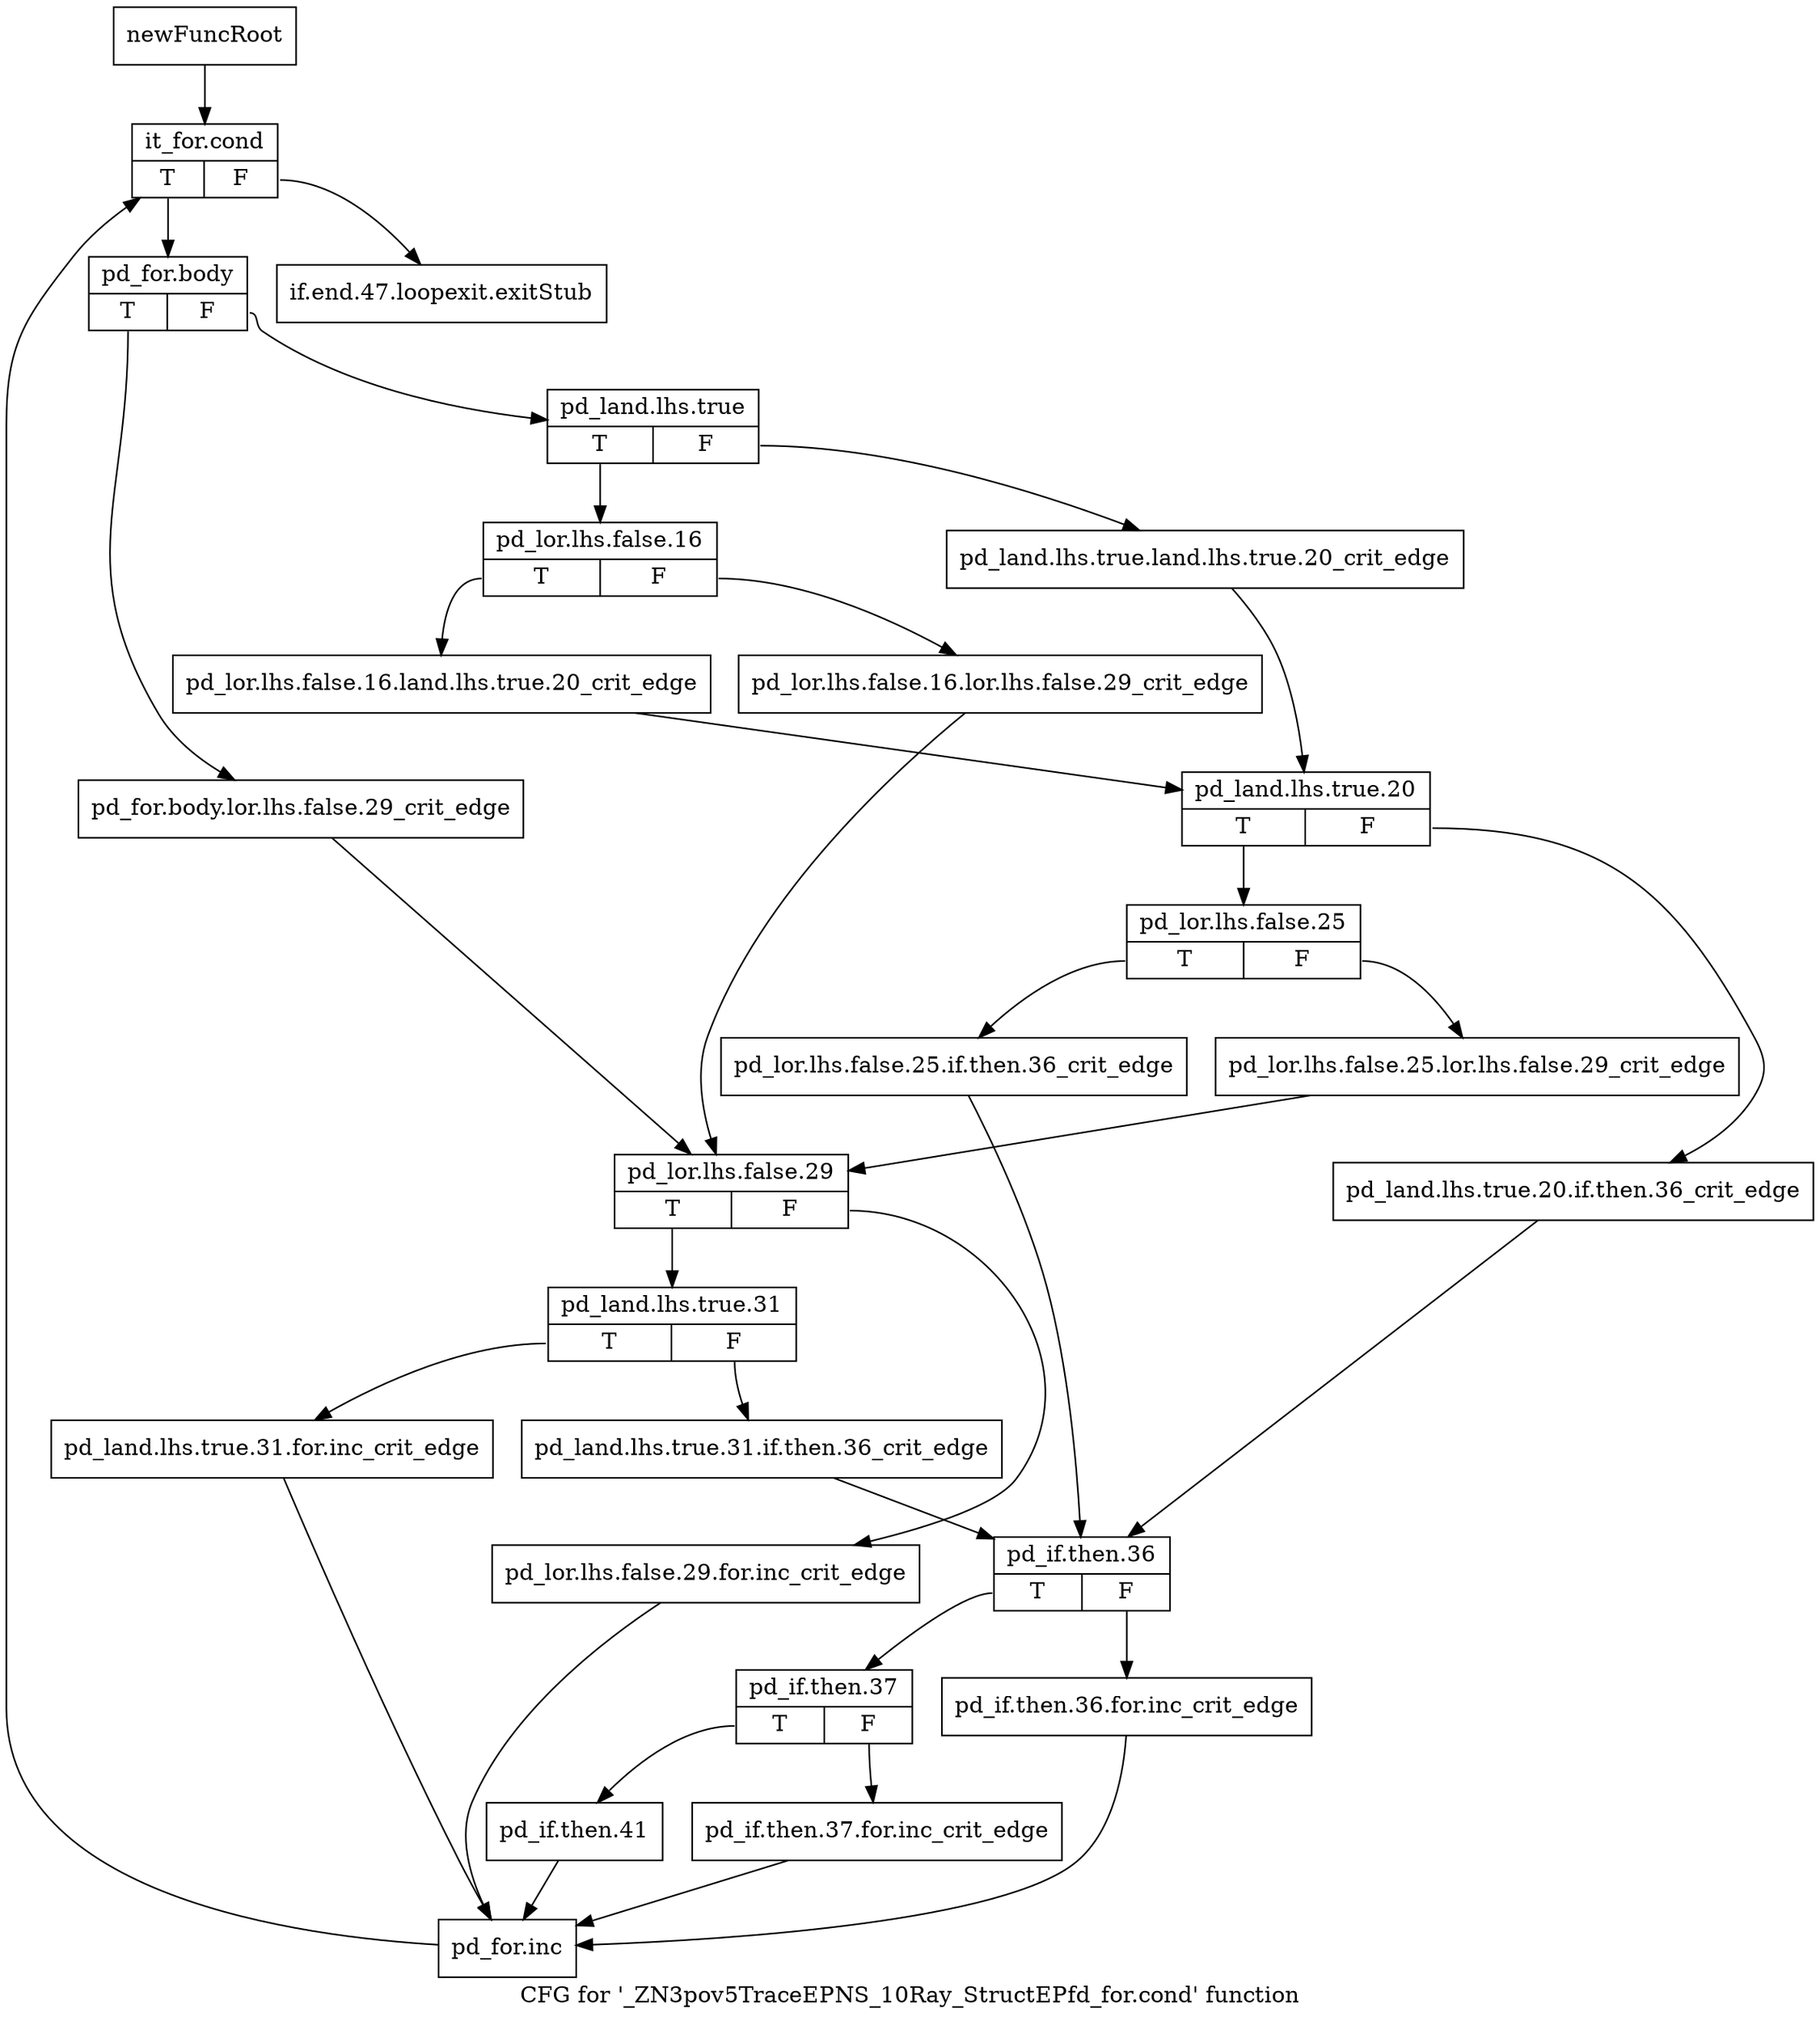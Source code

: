 digraph "CFG for '_ZN3pov5TraceEPNS_10Ray_StructEPfd_for.cond' function" {
	label="CFG for '_ZN3pov5TraceEPNS_10Ray_StructEPfd_for.cond' function";

	Node0x2bd1080 [shape=record,label="{newFuncRoot}"];
	Node0x2bd1080 -> Node0x2bd1120;
	Node0x2bd10d0 [shape=record,label="{if.end.47.loopexit.exitStub}"];
	Node0x2bd1120 [shape=record,label="{it_for.cond|{<s0>T|<s1>F}}"];
	Node0x2bd1120:s0 -> Node0x2bd1170;
	Node0x2bd1120:s1 -> Node0x2bd10d0;
	Node0x2bd1170 [shape=record,label="{pd_for.body|{<s0>T|<s1>F}}"];
	Node0x2bd1170:s0 -> Node0x2bd14e0;
	Node0x2bd1170:s1 -> Node0x2bd11c0;
	Node0x2bd11c0 [shape=record,label="{pd_land.lhs.true|{<s0>T|<s1>F}}"];
	Node0x2bd11c0:s0 -> Node0x2bd1260;
	Node0x2bd11c0:s1 -> Node0x2bd1210;
	Node0x2bd1210 [shape=record,label="{pd_land.lhs.true.land.lhs.true.20_crit_edge}"];
	Node0x2bd1210 -> Node0x2bd1350;
	Node0x2bd1260 [shape=record,label="{pd_lor.lhs.false.16|{<s0>T|<s1>F}}"];
	Node0x2bd1260:s0 -> Node0x2bd1300;
	Node0x2bd1260:s1 -> Node0x2bd12b0;
	Node0x2bd12b0 [shape=record,label="{pd_lor.lhs.false.16.lor.lhs.false.29_crit_edge}"];
	Node0x2bd12b0 -> Node0x2bd1530;
	Node0x2bd1300 [shape=record,label="{pd_lor.lhs.false.16.land.lhs.true.20_crit_edge}"];
	Node0x2bd1300 -> Node0x2bd1350;
	Node0x2bd1350 [shape=record,label="{pd_land.lhs.true.20|{<s0>T|<s1>F}}"];
	Node0x2bd1350:s0 -> Node0x2bd13f0;
	Node0x2bd1350:s1 -> Node0x2bd13a0;
	Node0x2bd13a0 [shape=record,label="{pd_land.lhs.true.20.if.then.36_crit_edge}"];
	Node0x2bd13a0 -> Node0x2bd1670;
	Node0x2bd13f0 [shape=record,label="{pd_lor.lhs.false.25|{<s0>T|<s1>F}}"];
	Node0x2bd13f0:s0 -> Node0x2bd1490;
	Node0x2bd13f0:s1 -> Node0x2bd1440;
	Node0x2bd1440 [shape=record,label="{pd_lor.lhs.false.25.lor.lhs.false.29_crit_edge}"];
	Node0x2bd1440 -> Node0x2bd1530;
	Node0x2bd1490 [shape=record,label="{pd_lor.lhs.false.25.if.then.36_crit_edge}"];
	Node0x2bd1490 -> Node0x2bd1670;
	Node0x2bd14e0 [shape=record,label="{pd_for.body.lor.lhs.false.29_crit_edge}"];
	Node0x2bd14e0 -> Node0x2bd1530;
	Node0x2bd1530 [shape=record,label="{pd_lor.lhs.false.29|{<s0>T|<s1>F}}"];
	Node0x2bd1530:s0 -> Node0x2bd15d0;
	Node0x2bd1530:s1 -> Node0x2bd1580;
	Node0x2bd1580 [shape=record,label="{pd_lor.lhs.false.29.for.inc_crit_edge}"];
	Node0x2bd1580 -> Node0x2bd1850;
	Node0x2bd15d0 [shape=record,label="{pd_land.lhs.true.31|{<s0>T|<s1>F}}"];
	Node0x2bd15d0:s0 -> Node0x2bd1800;
	Node0x2bd15d0:s1 -> Node0x2bd1620;
	Node0x2bd1620 [shape=record,label="{pd_land.lhs.true.31.if.then.36_crit_edge}"];
	Node0x2bd1620 -> Node0x2bd1670;
	Node0x2bd1670 [shape=record,label="{pd_if.then.36|{<s0>T|<s1>F}}"];
	Node0x2bd1670:s0 -> Node0x2bd1710;
	Node0x2bd1670:s1 -> Node0x2bd16c0;
	Node0x2bd16c0 [shape=record,label="{pd_if.then.36.for.inc_crit_edge}"];
	Node0x2bd16c0 -> Node0x2bd1850;
	Node0x2bd1710 [shape=record,label="{pd_if.then.37|{<s0>T|<s1>F}}"];
	Node0x2bd1710:s0 -> Node0x2bd17b0;
	Node0x2bd1710:s1 -> Node0x2bd1760;
	Node0x2bd1760 [shape=record,label="{pd_if.then.37.for.inc_crit_edge}"];
	Node0x2bd1760 -> Node0x2bd1850;
	Node0x2bd17b0 [shape=record,label="{pd_if.then.41}"];
	Node0x2bd17b0 -> Node0x2bd1850;
	Node0x2bd1800 [shape=record,label="{pd_land.lhs.true.31.for.inc_crit_edge}"];
	Node0x2bd1800 -> Node0x2bd1850;
	Node0x2bd1850 [shape=record,label="{pd_for.inc}"];
	Node0x2bd1850 -> Node0x2bd1120;
}
